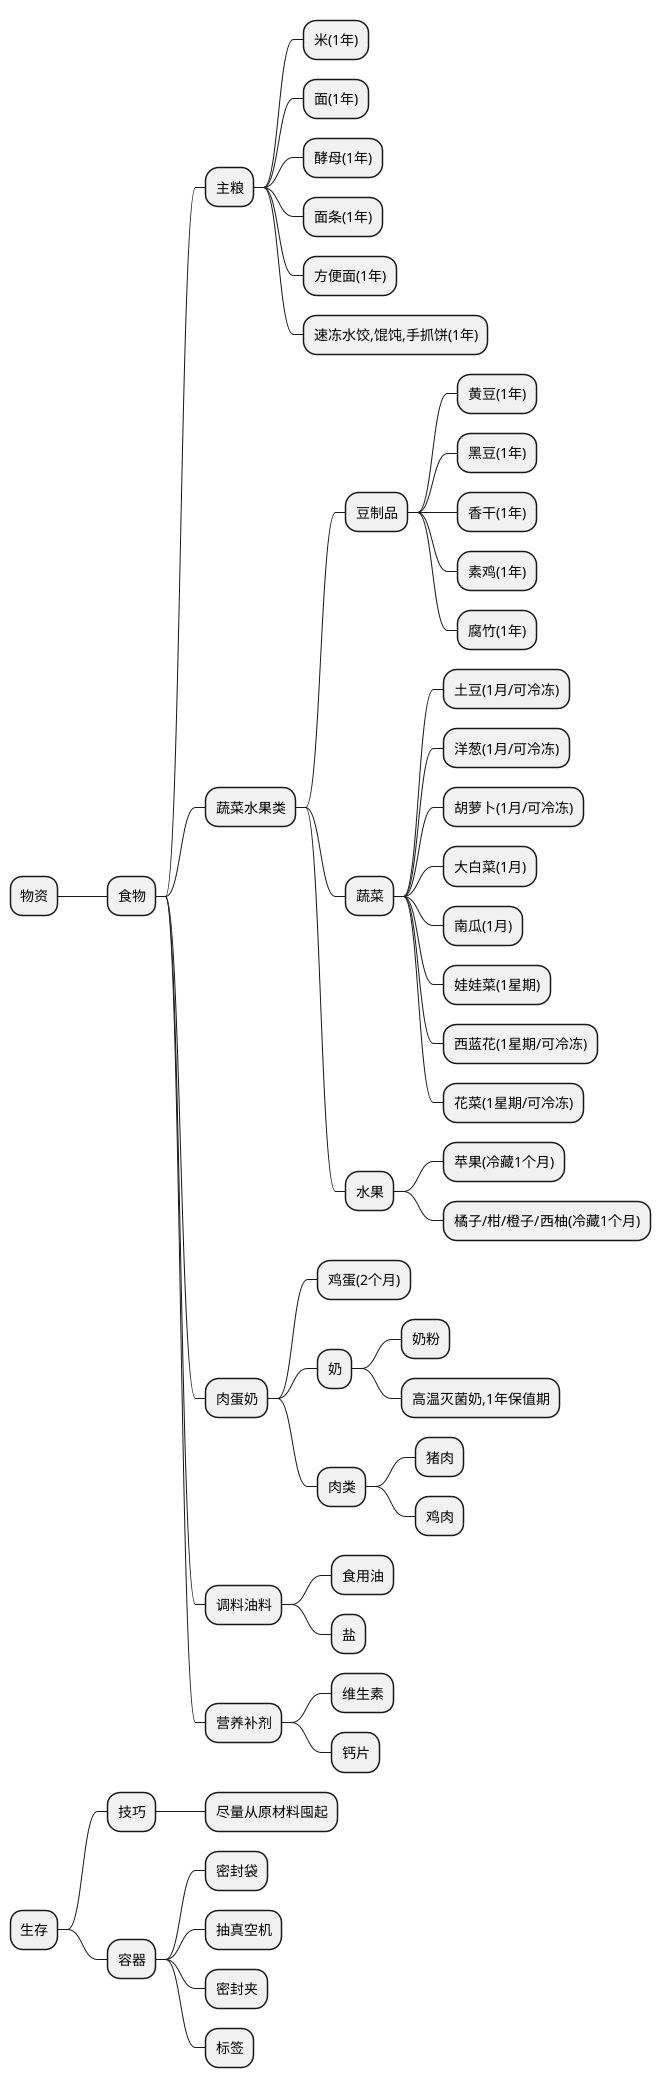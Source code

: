 @startmindmap 中国

* 物资

** 食物


*** 主粮
**** 米(1年)
**** 面(1年)
**** 酵母(1年)
**** 面条(1年)
**** 方便面(1年)
**** 速冻水饺,馄饨,手抓饼(1年)


*** 蔬菜水果类
**** 豆制品
***** 黄豆(1年)
***** 黑豆(1年)
***** 香干(1年)
***** 素鸡(1年)
***** 腐竹(1年)

**** 蔬菜
***** 土豆(1月/可冷冻)
***** 洋葱(1月/可冷冻)
***** 胡萝卜(1月/可冷冻)
***** 大白菜(1月)
***** 南瓜(1月)
***** 娃娃菜(1星期)
***** 西蓝花(1星期/可冷冻)
***** 花菜(1星期/可冷冻)


**** 水果
***** 苹果(冷藏1个月)
***** 橘子/柑/橙子/西柚(冷藏1个月)


*** 肉蛋奶
**** 鸡蛋(2个月)
**** 奶
***** 奶粉
***** 高温灭菌奶,1年保值期
**** 肉类
***** 猪肉
***** 鸡肉



*** 调料油料
**** 食用油
**** 盐



*** 营养补剂
**** 维生素
**** 钙片





* 生存
** 技巧
*** 尽量从原材料囤起

** 容器
*** 密封袋
*** 抽真空机
*** 密封夹
*** 标签




@endmindmap